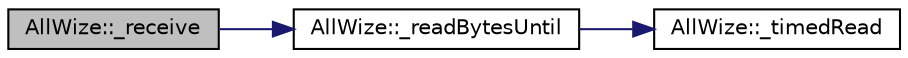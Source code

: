 digraph "AllWize::_receive"
{
 // LATEX_PDF_SIZE
  edge [fontname="Helvetica",fontsize="10",labelfontname="Helvetica",labelfontsize="10"];
  node [fontname="Helvetica",fontsize="10",shape=record];
  rankdir="LR";
  Node1 [label="AllWize::_receive",height=0.2,width=0.4,color="black", fillcolor="grey75", style="filled", fontcolor="black",tooltip="Listens to incoming data from the module until timeout or END_OF_RESPONSE."];
  Node1 -> Node2 [color="midnightblue",fontsize="10",style="solid",fontname="Helvetica"];
  Node2 [label="AllWize::_readBytesUntil",height=0.2,width=0.4,color="black", fillcolor="white", style="filled",URL="$classAllWize.html#a3cdbc480293b0e3c24107c549b485d5c",tooltip="Reads the stream buffer up to a certain char or times out."];
  Node2 -> Node3 [color="midnightblue",fontsize="10",style="solid",fontname="Helvetica"];
  Node3 [label="AllWize::_timedRead",height=0.2,width=0.4,color="black", fillcolor="white", style="filled",URL="$classAllWize.html#ac33ba05cebc3de22babb477922a07eaf",tooltip="Reads a byte from the stream with a timeout."];
}
